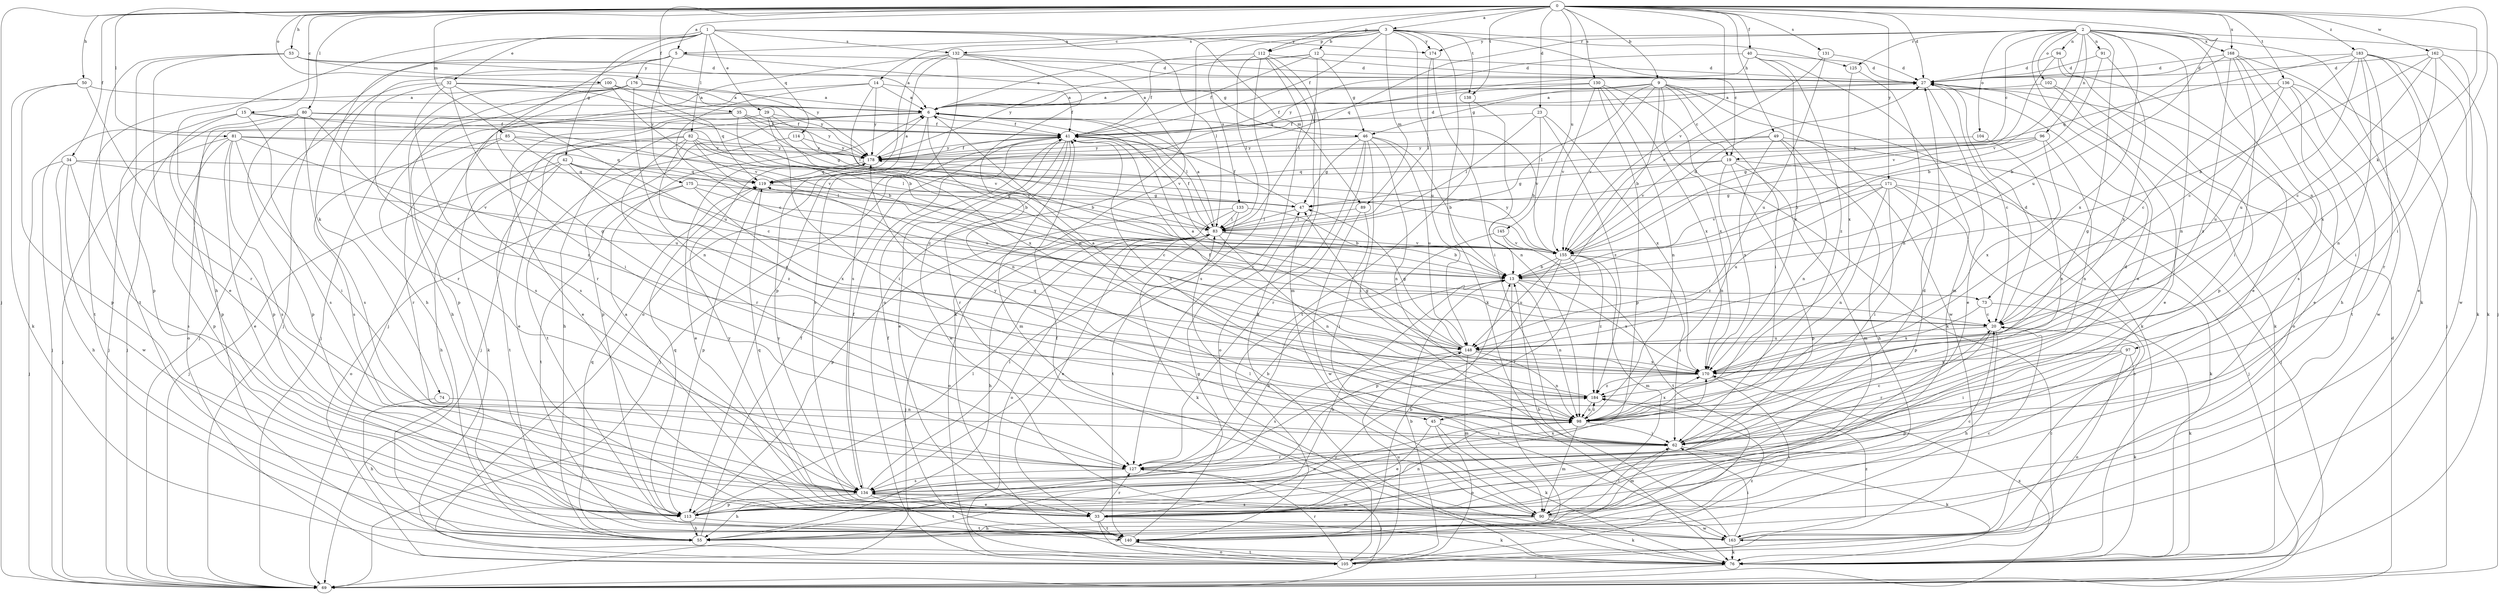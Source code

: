 strict digraph  {
0;
1;
2;
3;
5;
6;
9;
12;
13;
14;
15;
19;
20;
23;
27;
29;
32;
33;
34;
35;
40;
41;
42;
45;
46;
47;
49;
50;
53;
55;
62;
69;
73;
74;
76;
80;
81;
82;
83;
85;
89;
90;
91;
94;
96;
97;
98;
100;
102;
104;
105;
112;
113;
114;
119;
125;
127;
130;
131;
132;
133;
134;
136;
138;
140;
145;
148;
155;
162;
163;
168;
170;
171;
174;
175;
176;
178;
183;
184;
0 -> 3  [label=a];
0 -> 5  [label=a];
0 -> 9  [label=b];
0 -> 14  [label=c];
0 -> 15  [label=c];
0 -> 23  [label=d];
0 -> 27  [label=d];
0 -> 34  [label=f];
0 -> 35  [label=f];
0 -> 40  [label=f];
0 -> 49  [label=h];
0 -> 50  [label=h];
0 -> 53  [label=h];
0 -> 62  [label=i];
0 -> 69  [label=j];
0 -> 73  [label=k];
0 -> 80  [label=l];
0 -> 81  [label=l];
0 -> 85  [label=m];
0 -> 100  [label=o];
0 -> 112  [label=p];
0 -> 130  [label=s];
0 -> 131  [label=s];
0 -> 136  [label=t];
0 -> 138  [label=t];
0 -> 145  [label=u];
0 -> 148  [label=u];
0 -> 155  [label=v];
0 -> 162  [label=w];
0 -> 168  [label=x];
0 -> 171  [label=y];
0 -> 183  [label=z];
1 -> 29  [label=e];
1 -> 32  [label=e];
1 -> 42  [label=g];
1 -> 45  [label=g];
1 -> 55  [label=h];
1 -> 74  [label=k];
1 -> 82  [label=l];
1 -> 83  [label=l];
1 -> 89  [label=m];
1 -> 114  [label=q];
1 -> 132  [label=s];
1 -> 174  [label=y];
2 -> 19  [label=c];
2 -> 33  [label=e];
2 -> 45  [label=g];
2 -> 69  [label=j];
2 -> 76  [label=k];
2 -> 91  [label=n];
2 -> 94  [label=n];
2 -> 96  [label=n];
2 -> 97  [label=n];
2 -> 98  [label=n];
2 -> 102  [label=o];
2 -> 104  [label=o];
2 -> 119  [label=q];
2 -> 125  [label=r];
2 -> 155  [label=v];
2 -> 168  [label=x];
2 -> 170  [label=x];
2 -> 174  [label=y];
3 -> 5  [label=a];
3 -> 12  [label=b];
3 -> 19  [label=c];
3 -> 41  [label=f];
3 -> 76  [label=k];
3 -> 89  [label=m];
3 -> 105  [label=o];
3 -> 112  [label=p];
3 -> 125  [label=r];
3 -> 132  [label=s];
3 -> 133  [label=s];
3 -> 138  [label=t];
3 -> 148  [label=u];
3 -> 174  [label=y];
5 -> 27  [label=d];
5 -> 46  [label=g];
5 -> 55  [label=h];
5 -> 69  [label=j];
5 -> 175  [label=y];
5 -> 176  [label=y];
6 -> 41  [label=f];
6 -> 55  [label=h];
6 -> 69  [label=j];
6 -> 83  [label=l];
6 -> 98  [label=n];
6 -> 113  [label=p];
6 -> 134  [label=s];
6 -> 155  [label=v];
9 -> 6  [label=a];
9 -> 13  [label=b];
9 -> 19  [label=c];
9 -> 46  [label=g];
9 -> 62  [label=i];
9 -> 76  [label=k];
9 -> 83  [label=l];
9 -> 155  [label=v];
9 -> 163  [label=w];
9 -> 170  [label=x];
12 -> 6  [label=a];
12 -> 27  [label=d];
12 -> 41  [label=f];
12 -> 46  [label=g];
12 -> 83  [label=l];
12 -> 178  [label=y];
13 -> 55  [label=h];
13 -> 98  [label=n];
13 -> 140  [label=t];
13 -> 170  [label=x];
13 -> 73  [label=z];
14 -> 6  [label=a];
14 -> 20  [label=c];
14 -> 41  [label=f];
14 -> 83  [label=l];
14 -> 127  [label=r];
14 -> 178  [label=y];
15 -> 41  [label=f];
15 -> 69  [label=j];
15 -> 113  [label=p];
15 -> 134  [label=s];
15 -> 155  [label=v];
19 -> 47  [label=g];
19 -> 69  [label=j];
19 -> 90  [label=m];
19 -> 98  [label=n];
19 -> 113  [label=p];
19 -> 119  [label=q];
20 -> 27  [label=d];
20 -> 55  [label=h];
20 -> 127  [label=r];
20 -> 148  [label=u];
23 -> 13  [label=b];
23 -> 41  [label=f];
23 -> 83  [label=l];
23 -> 170  [label=x];
23 -> 184  [label=z];
27 -> 6  [label=a];
27 -> 20  [label=c];
27 -> 33  [label=e];
27 -> 76  [label=k];
29 -> 33  [label=e];
29 -> 41  [label=f];
29 -> 62  [label=i];
29 -> 155  [label=v];
29 -> 170  [label=x];
32 -> 6  [label=a];
32 -> 13  [label=b];
32 -> 62  [label=i];
32 -> 69  [label=j];
32 -> 127  [label=r];
32 -> 134  [label=s];
32 -> 148  [label=u];
33 -> 6  [label=a];
33 -> 76  [label=k];
33 -> 98  [label=n];
33 -> 105  [label=o];
33 -> 127  [label=r];
33 -> 140  [label=t];
33 -> 178  [label=y];
33 -> 184  [label=z];
34 -> 55  [label=h];
34 -> 69  [label=j];
34 -> 119  [label=q];
34 -> 134  [label=s];
34 -> 155  [label=v];
34 -> 163  [label=w];
35 -> 13  [label=b];
35 -> 41  [label=f];
35 -> 47  [label=g];
35 -> 69  [label=j];
35 -> 113  [label=p];
35 -> 178  [label=y];
40 -> 27  [label=d];
40 -> 90  [label=m];
40 -> 119  [label=q];
40 -> 170  [label=x];
40 -> 178  [label=y];
40 -> 184  [label=z];
41 -> 27  [label=d];
41 -> 33  [label=e];
41 -> 69  [label=j];
41 -> 90  [label=m];
41 -> 98  [label=n];
41 -> 127  [label=r];
41 -> 163  [label=w];
41 -> 178  [label=y];
42 -> 20  [label=c];
42 -> 55  [label=h];
42 -> 69  [label=j];
42 -> 83  [label=l];
42 -> 119  [label=q];
42 -> 140  [label=t];
42 -> 184  [label=z];
45 -> 33  [label=e];
45 -> 62  [label=i];
45 -> 76  [label=k];
45 -> 105  [label=o];
46 -> 13  [label=b];
46 -> 47  [label=g];
46 -> 62  [label=i];
46 -> 98  [label=n];
46 -> 105  [label=o];
46 -> 127  [label=r];
46 -> 148  [label=u];
46 -> 178  [label=y];
47 -> 41  [label=f];
47 -> 83  [label=l];
49 -> 55  [label=h];
49 -> 69  [label=j];
49 -> 98  [label=n];
49 -> 155  [label=v];
49 -> 170  [label=x];
49 -> 178  [label=y];
50 -> 6  [label=a];
50 -> 76  [label=k];
50 -> 113  [label=p];
50 -> 127  [label=r];
53 -> 6  [label=a];
53 -> 27  [label=d];
53 -> 33  [label=e];
53 -> 113  [label=p];
53 -> 140  [label=t];
53 -> 178  [label=y];
55 -> 41  [label=f];
55 -> 119  [label=q];
62 -> 20  [label=c];
62 -> 27  [label=d];
62 -> 76  [label=k];
62 -> 90  [label=m];
62 -> 127  [label=r];
69 -> 27  [label=d];
69 -> 170  [label=x];
73 -> 20  [label=c];
73 -> 76  [label=k];
73 -> 170  [label=x];
74 -> 55  [label=h];
74 -> 98  [label=n];
76 -> 69  [label=j];
80 -> 41  [label=f];
80 -> 69  [label=j];
80 -> 105  [label=o];
80 -> 113  [label=p];
80 -> 134  [label=s];
80 -> 155  [label=v];
80 -> 184  [label=z];
81 -> 33  [label=e];
81 -> 62  [label=i];
81 -> 69  [label=j];
81 -> 113  [label=p];
81 -> 119  [label=q];
81 -> 134  [label=s];
81 -> 148  [label=u];
81 -> 178  [label=y];
82 -> 13  [label=b];
82 -> 33  [label=e];
82 -> 76  [label=k];
82 -> 127  [label=r];
82 -> 148  [label=u];
82 -> 155  [label=v];
82 -> 178  [label=y];
82 -> 184  [label=z];
83 -> 6  [label=a];
83 -> 13  [label=b];
83 -> 33  [label=e];
83 -> 41  [label=f];
83 -> 55  [label=h];
83 -> 69  [label=j];
83 -> 76  [label=k];
83 -> 98  [label=n];
83 -> 105  [label=o];
83 -> 155  [label=v];
85 -> 20  [label=c];
85 -> 83  [label=l];
85 -> 127  [label=r];
85 -> 134  [label=s];
85 -> 178  [label=y];
89 -> 62  [label=i];
89 -> 83  [label=l];
89 -> 163  [label=w];
90 -> 20  [label=c];
90 -> 55  [label=h];
90 -> 62  [label=i];
90 -> 76  [label=k];
90 -> 83  [label=l];
90 -> 119  [label=q];
90 -> 134  [label=s];
90 -> 163  [label=w];
90 -> 178  [label=y];
91 -> 13  [label=b];
91 -> 27  [label=d];
91 -> 170  [label=x];
94 -> 27  [label=d];
94 -> 33  [label=e];
94 -> 113  [label=p];
94 -> 155  [label=v];
96 -> 13  [label=b];
96 -> 47  [label=g];
96 -> 98  [label=n];
96 -> 170  [label=x];
96 -> 178  [label=y];
97 -> 62  [label=i];
97 -> 76  [label=k];
97 -> 105  [label=o];
97 -> 113  [label=p];
97 -> 170  [label=x];
98 -> 62  [label=i];
98 -> 90  [label=m];
98 -> 170  [label=x];
98 -> 178  [label=y];
98 -> 184  [label=z];
100 -> 6  [label=a];
100 -> 119  [label=q];
100 -> 140  [label=t];
100 -> 155  [label=v];
102 -> 6  [label=a];
102 -> 33  [label=e];
102 -> 105  [label=o];
104 -> 98  [label=n];
104 -> 178  [label=y];
105 -> 13  [label=b];
105 -> 127  [label=r];
105 -> 140  [label=t];
105 -> 148  [label=u];
105 -> 184  [label=z];
112 -> 27  [label=d];
112 -> 41  [label=f];
112 -> 76  [label=k];
112 -> 83  [label=l];
112 -> 90  [label=m];
112 -> 127  [label=r];
112 -> 134  [label=s];
113 -> 55  [label=h];
113 -> 83  [label=l];
113 -> 98  [label=n];
113 -> 119  [label=q];
113 -> 140  [label=t];
114 -> 13  [label=b];
114 -> 140  [label=t];
114 -> 178  [label=y];
119 -> 47  [label=g];
119 -> 113  [label=p];
125 -> 98  [label=n];
125 -> 170  [label=x];
127 -> 13  [label=b];
127 -> 69  [label=j];
127 -> 134  [label=s];
130 -> 6  [label=a];
130 -> 41  [label=f];
130 -> 76  [label=k];
130 -> 98  [label=n];
130 -> 113  [label=p];
130 -> 155  [label=v];
130 -> 170  [label=x];
131 -> 27  [label=d];
131 -> 148  [label=u];
131 -> 155  [label=v];
132 -> 27  [label=d];
132 -> 69  [label=j];
132 -> 76  [label=k];
132 -> 98  [label=n];
132 -> 105  [label=o];
132 -> 113  [label=p];
132 -> 134  [label=s];
133 -> 13  [label=b];
133 -> 83  [label=l];
133 -> 105  [label=o];
133 -> 113  [label=p];
133 -> 140  [label=t];
134 -> 27  [label=d];
134 -> 33  [label=e];
134 -> 41  [label=f];
134 -> 55  [label=h];
134 -> 83  [label=l];
134 -> 90  [label=m];
134 -> 113  [label=p];
134 -> 140  [label=t];
134 -> 170  [label=x];
136 -> 6  [label=a];
136 -> 20  [label=c];
136 -> 33  [label=e];
136 -> 140  [label=t];
136 -> 148  [label=u];
136 -> 163  [label=w];
138 -> 98  [label=n];
138 -> 140  [label=t];
140 -> 13  [label=b];
140 -> 20  [label=c];
140 -> 41  [label=f];
140 -> 47  [label=g];
140 -> 105  [label=o];
145 -> 55  [label=h];
145 -> 140  [label=t];
145 -> 155  [label=v];
148 -> 6  [label=a];
148 -> 41  [label=f];
148 -> 47  [label=g];
148 -> 90  [label=m];
148 -> 98  [label=n];
148 -> 134  [label=s];
148 -> 170  [label=x];
155 -> 13  [label=b];
155 -> 27  [label=d];
155 -> 62  [label=i];
155 -> 90  [label=m];
155 -> 113  [label=p];
155 -> 127  [label=r];
155 -> 148  [label=u];
155 -> 178  [label=y];
155 -> 184  [label=z];
162 -> 13  [label=b];
162 -> 20  [label=c];
162 -> 27  [label=d];
162 -> 76  [label=k];
162 -> 163  [label=w];
162 -> 170  [label=x];
163 -> 13  [label=b];
163 -> 20  [label=c];
163 -> 41  [label=f];
163 -> 62  [label=i];
163 -> 76  [label=k];
163 -> 184  [label=z];
168 -> 13  [label=b];
168 -> 27  [label=d];
168 -> 55  [label=h];
168 -> 62  [label=i];
168 -> 69  [label=j];
168 -> 134  [label=s];
168 -> 184  [label=z];
170 -> 6  [label=a];
170 -> 41  [label=f];
170 -> 47  [label=g];
170 -> 140  [label=t];
170 -> 184  [label=z];
171 -> 47  [label=g];
171 -> 62  [label=i];
171 -> 76  [label=k];
171 -> 98  [label=n];
171 -> 105  [label=o];
171 -> 113  [label=p];
171 -> 148  [label=u];
171 -> 155  [label=v];
174 -> 62  [label=i];
174 -> 83  [label=l];
175 -> 20  [label=c];
175 -> 47  [label=g];
175 -> 105  [label=o];
175 -> 140  [label=t];
175 -> 170  [label=x];
176 -> 6  [label=a];
176 -> 55  [label=h];
176 -> 69  [label=j];
176 -> 98  [label=n];
176 -> 113  [label=p];
176 -> 134  [label=s];
176 -> 178  [label=y];
178 -> 6  [label=a];
178 -> 33  [label=e];
178 -> 41  [label=f];
178 -> 119  [label=q];
183 -> 20  [label=c];
183 -> 27  [label=d];
183 -> 33  [label=e];
183 -> 62  [label=i];
183 -> 76  [label=k];
183 -> 98  [label=n];
183 -> 119  [label=q];
183 -> 127  [label=r];
183 -> 148  [label=u];
184 -> 98  [label=n];
184 -> 119  [label=q];
}

